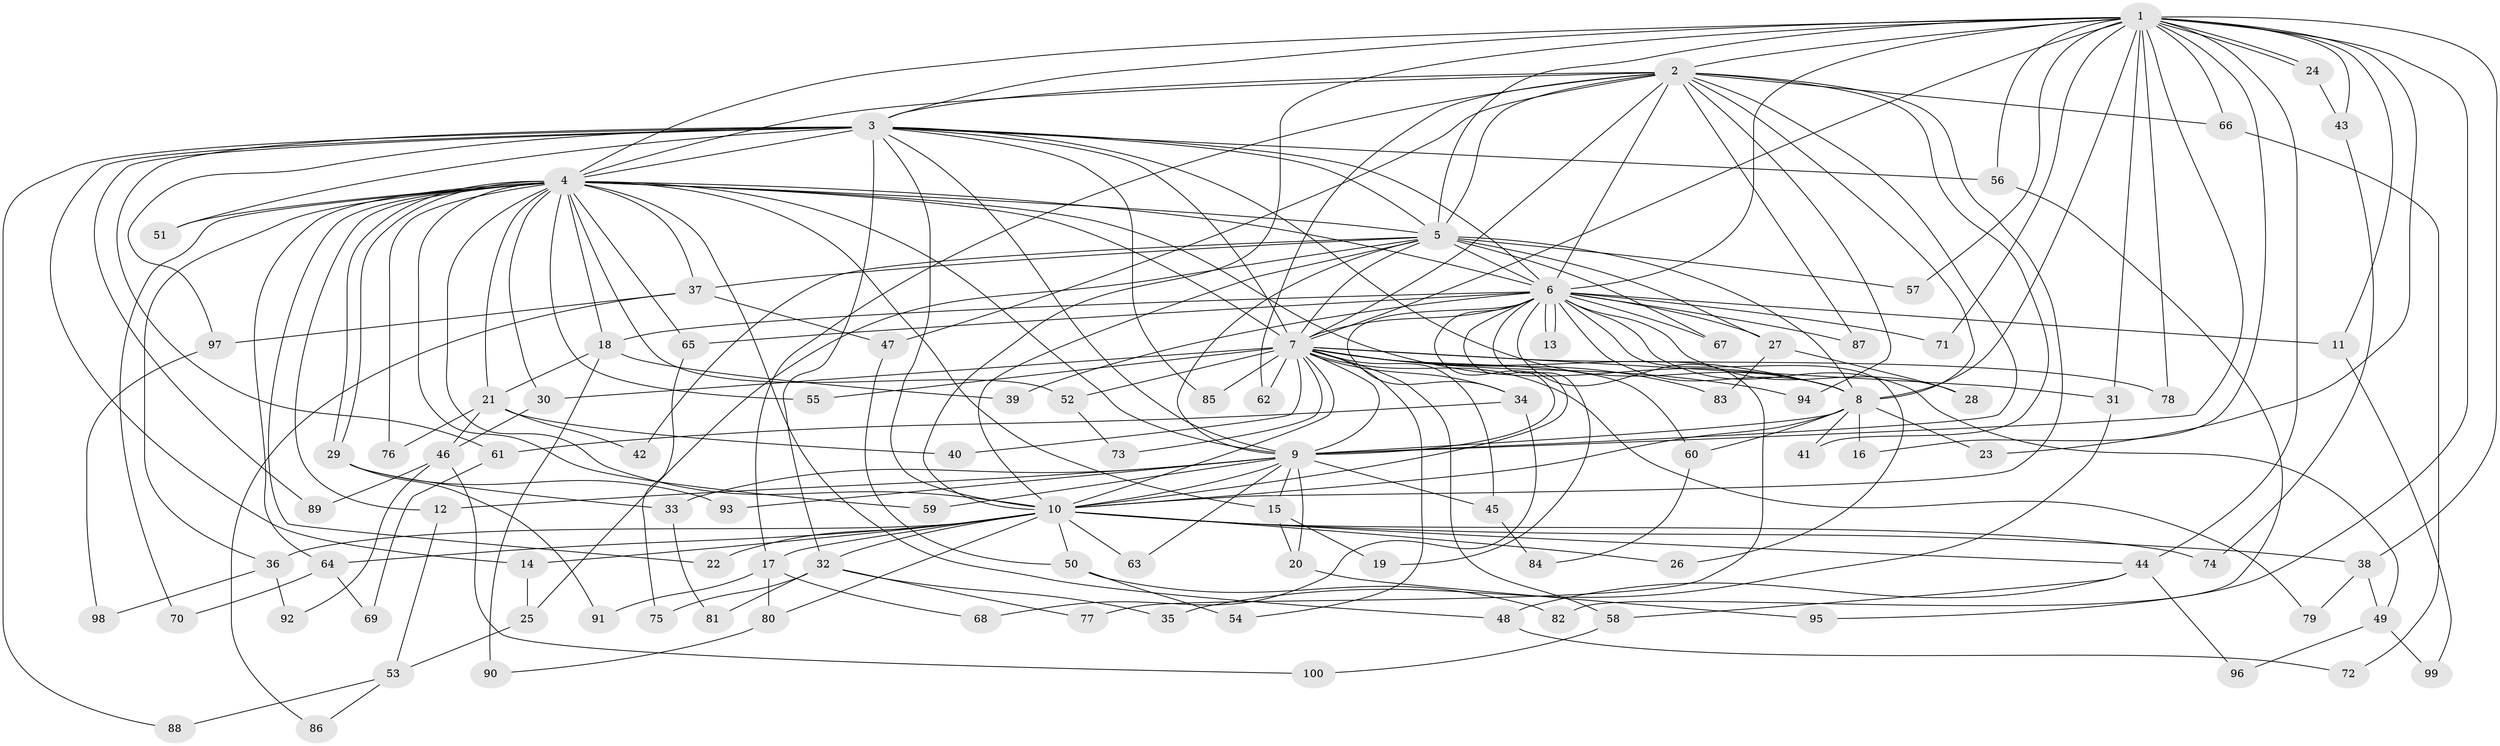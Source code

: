 // Generated by graph-tools (version 1.1) at 2025/38/02/21/25 10:38:52]
// undirected, 100 vertices, 225 edges
graph export_dot {
graph [start="1"]
  node [color=gray90,style=filled];
  1;
  2;
  3;
  4;
  5;
  6;
  7;
  8;
  9;
  10;
  11;
  12;
  13;
  14;
  15;
  16;
  17;
  18;
  19;
  20;
  21;
  22;
  23;
  24;
  25;
  26;
  27;
  28;
  29;
  30;
  31;
  32;
  33;
  34;
  35;
  36;
  37;
  38;
  39;
  40;
  41;
  42;
  43;
  44;
  45;
  46;
  47;
  48;
  49;
  50;
  51;
  52;
  53;
  54;
  55;
  56;
  57;
  58;
  59;
  60;
  61;
  62;
  63;
  64;
  65;
  66;
  67;
  68;
  69;
  70;
  71;
  72;
  73;
  74;
  75;
  76;
  77;
  78;
  79;
  80;
  81;
  82;
  83;
  84;
  85;
  86;
  87;
  88;
  89;
  90;
  91;
  92;
  93;
  94;
  95;
  96;
  97;
  98;
  99;
  100;
  1 -- 2;
  1 -- 3;
  1 -- 4;
  1 -- 5;
  1 -- 6;
  1 -- 7;
  1 -- 8;
  1 -- 9;
  1 -- 10;
  1 -- 11;
  1 -- 16;
  1 -- 23;
  1 -- 24;
  1 -- 24;
  1 -- 31;
  1 -- 38;
  1 -- 43;
  1 -- 44;
  1 -- 56;
  1 -- 57;
  1 -- 66;
  1 -- 71;
  1 -- 78;
  1 -- 95;
  2 -- 3;
  2 -- 4;
  2 -- 5;
  2 -- 6;
  2 -- 7;
  2 -- 8;
  2 -- 9;
  2 -- 10;
  2 -- 17;
  2 -- 41;
  2 -- 47;
  2 -- 62;
  2 -- 66;
  2 -- 87;
  2 -- 94;
  3 -- 4;
  3 -- 5;
  3 -- 6;
  3 -- 7;
  3 -- 8;
  3 -- 9;
  3 -- 10;
  3 -- 14;
  3 -- 32;
  3 -- 51;
  3 -- 56;
  3 -- 61;
  3 -- 85;
  3 -- 88;
  3 -- 89;
  3 -- 97;
  4 -- 5;
  4 -- 6;
  4 -- 7;
  4 -- 8;
  4 -- 9;
  4 -- 10;
  4 -- 12;
  4 -- 15;
  4 -- 18;
  4 -- 21;
  4 -- 22;
  4 -- 29;
  4 -- 29;
  4 -- 30;
  4 -- 36;
  4 -- 37;
  4 -- 48;
  4 -- 51;
  4 -- 52;
  4 -- 55;
  4 -- 59;
  4 -- 64;
  4 -- 65;
  4 -- 70;
  4 -- 76;
  5 -- 6;
  5 -- 7;
  5 -- 8;
  5 -- 9;
  5 -- 10;
  5 -- 25;
  5 -- 27;
  5 -- 37;
  5 -- 42;
  5 -- 57;
  5 -- 67;
  6 -- 7;
  6 -- 8;
  6 -- 9;
  6 -- 10;
  6 -- 11;
  6 -- 13;
  6 -- 13;
  6 -- 18;
  6 -- 19;
  6 -- 26;
  6 -- 27;
  6 -- 28;
  6 -- 34;
  6 -- 39;
  6 -- 49;
  6 -- 65;
  6 -- 67;
  6 -- 71;
  6 -- 77;
  6 -- 87;
  7 -- 8;
  7 -- 9;
  7 -- 10;
  7 -- 30;
  7 -- 31;
  7 -- 34;
  7 -- 40;
  7 -- 45;
  7 -- 52;
  7 -- 54;
  7 -- 55;
  7 -- 58;
  7 -- 60;
  7 -- 62;
  7 -- 73;
  7 -- 78;
  7 -- 79;
  7 -- 83;
  7 -- 85;
  7 -- 94;
  8 -- 9;
  8 -- 10;
  8 -- 16;
  8 -- 23;
  8 -- 41;
  8 -- 60;
  9 -- 10;
  9 -- 12;
  9 -- 15;
  9 -- 20;
  9 -- 33;
  9 -- 45;
  9 -- 59;
  9 -- 63;
  9 -- 93;
  10 -- 14;
  10 -- 17;
  10 -- 22;
  10 -- 26;
  10 -- 32;
  10 -- 36;
  10 -- 38;
  10 -- 44;
  10 -- 50;
  10 -- 63;
  10 -- 64;
  10 -- 74;
  10 -- 80;
  11 -- 99;
  12 -- 53;
  14 -- 25;
  15 -- 19;
  15 -- 20;
  17 -- 68;
  17 -- 80;
  17 -- 91;
  18 -- 21;
  18 -- 39;
  18 -- 90;
  20 -- 95;
  21 -- 40;
  21 -- 42;
  21 -- 46;
  21 -- 76;
  24 -- 43;
  25 -- 53;
  27 -- 28;
  27 -- 83;
  29 -- 33;
  29 -- 91;
  29 -- 93;
  30 -- 46;
  31 -- 35;
  32 -- 35;
  32 -- 75;
  32 -- 77;
  32 -- 81;
  33 -- 81;
  34 -- 61;
  34 -- 68;
  36 -- 92;
  36 -- 98;
  37 -- 47;
  37 -- 86;
  37 -- 97;
  38 -- 49;
  38 -- 79;
  43 -- 74;
  44 -- 48;
  44 -- 58;
  44 -- 96;
  45 -- 84;
  46 -- 89;
  46 -- 92;
  46 -- 100;
  47 -- 50;
  48 -- 72;
  49 -- 96;
  49 -- 99;
  50 -- 54;
  50 -- 82;
  52 -- 73;
  53 -- 86;
  53 -- 88;
  56 -- 82;
  58 -- 100;
  60 -- 84;
  61 -- 69;
  64 -- 69;
  64 -- 70;
  65 -- 75;
  66 -- 72;
  80 -- 90;
  97 -- 98;
}
